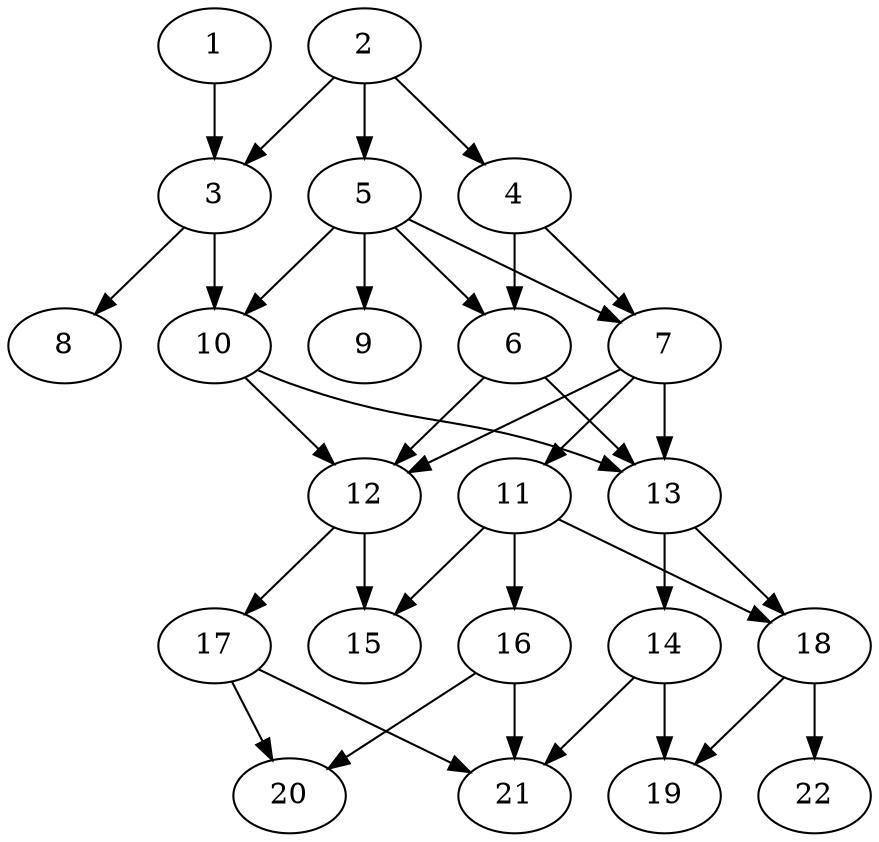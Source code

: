 // DAG (tier=2-normal, mode=data, n=22, ccr=0.444, fat=0.512, density=0.594, regular=0.511, jump=0.115, mindata=2097152, maxdata=16777216)
// DAG automatically generated by daggen at Sun Aug 24 16:33:34 2025
// /home/ermia/Project/Environments/daggen/bin/daggen --dot --ccr 0.444 --fat 0.512 --regular 0.511 --density 0.594 --jump 0.115 --mindata 2097152 --maxdata 16777216 -n 22 
digraph G {
  1 [size="236269434428225824", alpha="0.08", expect_size="118134717214112912"]
  1 -> 3 [size ="499947615027200"]
  2 [size="2099187376829210368", alpha="0.01", expect_size="1049593688414605184"]
  2 -> 3 [size ="861492895285248"]
  2 -> 4 [size ="861492895285248"]
  2 -> 5 [size ="861492895285248"]
  3 [size="2341235573545740800", alpha="0.11", expect_size="1170617786772870400"]
  3 -> 8 [size ="856230327222272"]
  3 -> 10 [size ="856230327222272"]
  4 [size="1018662102513404084224", alpha="0.08", expect_size="509331051256702042112"]
  4 -> 6 [size ="809922417655808"]
  4 -> 7 [size ="809922417655808"]
  5 [size="53241043186697056", alpha="0.11", expect_size="26620521593348528"]
  5 -> 6 [size ="58509542555648"]
  5 -> 7 [size ="58509542555648"]
  5 -> 9 [size ="58509542555648"]
  5 -> 10 [size ="58509542555648"]
  6 [size="62900595493868296", alpha="0.09", expect_size="31450297746934148"]
  6 -> 12 [size ="1848133227118592"]
  6 -> 13 [size ="1848133227118592"]
  7 [size="620409524087355867136", alpha="0.06", expect_size="310204762043677933568"]
  7 -> 11 [size ="581936535830528"]
  7 -> 12 [size ="581936535830528"]
  7 -> 13 [size ="581936535830528"]
  8 [size="110756584337741216", alpha="0.08", expect_size="55378292168870608"]
  9 [size="2481377189654339518464", alpha="0.07", expect_size="1240688594827169759232"]
  10 [size="173692851230895936", alpha="0.18", expect_size="86846425615447968"]
  10 -> 12 [size ="358574773501952"]
  10 -> 13 [size ="358574773501952"]
  11 [size="4160031788572956688384", alpha="0.10", expect_size="2080015894286478344192"]
  11 -> 15 [size ="2069288701657088"]
  11 -> 16 [size ="2069288701657088"]
  11 -> 18 [size ="2069288701657088"]
  12 [size="719076539109449138176", alpha="0.10", expect_size="359538269554724569088"]
  12 -> 15 [size ="642106007748608"]
  12 -> 17 [size ="642106007748608"]
  13 [size="4196690862585090670592", alpha="0.17", expect_size="2098345431292545335296"]
  13 -> 14 [size ="2081427587858432"]
  13 -> 18 [size ="2081427587858432"]
  14 [size="2425527252585161728", alpha="0.06", expect_size="1212763626292580864"]
  14 -> 19 [size ="1677689421299712"]
  14 -> 21 [size ="1677689421299712"]
  15 [size="1587931934203127040", alpha="0.18", expect_size="793965967101563520"]
  16 [size="3679241169892985012224", alpha="0.14", expect_size="1839620584946492506112"]
  16 -> 20 [size ="1906611278839808"]
  16 -> 21 [size ="1906611278839808"]
  17 [size="196949036783645824", alpha="0.13", expect_size="98474518391822912"]
  17 -> 20 [size ="357588248035328"]
  17 -> 21 [size ="357588248035328"]
  18 [size="58686094769651712000", alpha="0.01", expect_size="29343047384825856000"]
  18 -> 19 [size ="120812942131200"]
  18 -> 22 [size ="120812942131200"]
  19 [size="4673250360735607816192", alpha="0.09", expect_size="2336625180367803908096"]
  20 [size="37195408914652392", alpha="0.12", expect_size="18597704457326196"]
  21 [size="689061292785842432", alpha="0.14", expect_size="344530646392921216"]
  22 [size="1235299936818526464", alpha="0.06", expect_size="617649968409263232"]
}